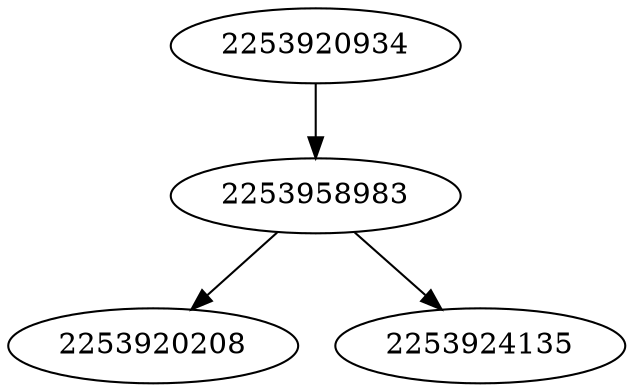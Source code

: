 strict digraph  {
2253920208;
2253958983;
2253920934;
2253924135;
2253958983 -> 2253920208;
2253958983 -> 2253924135;
2253920934 -> 2253958983;
}
